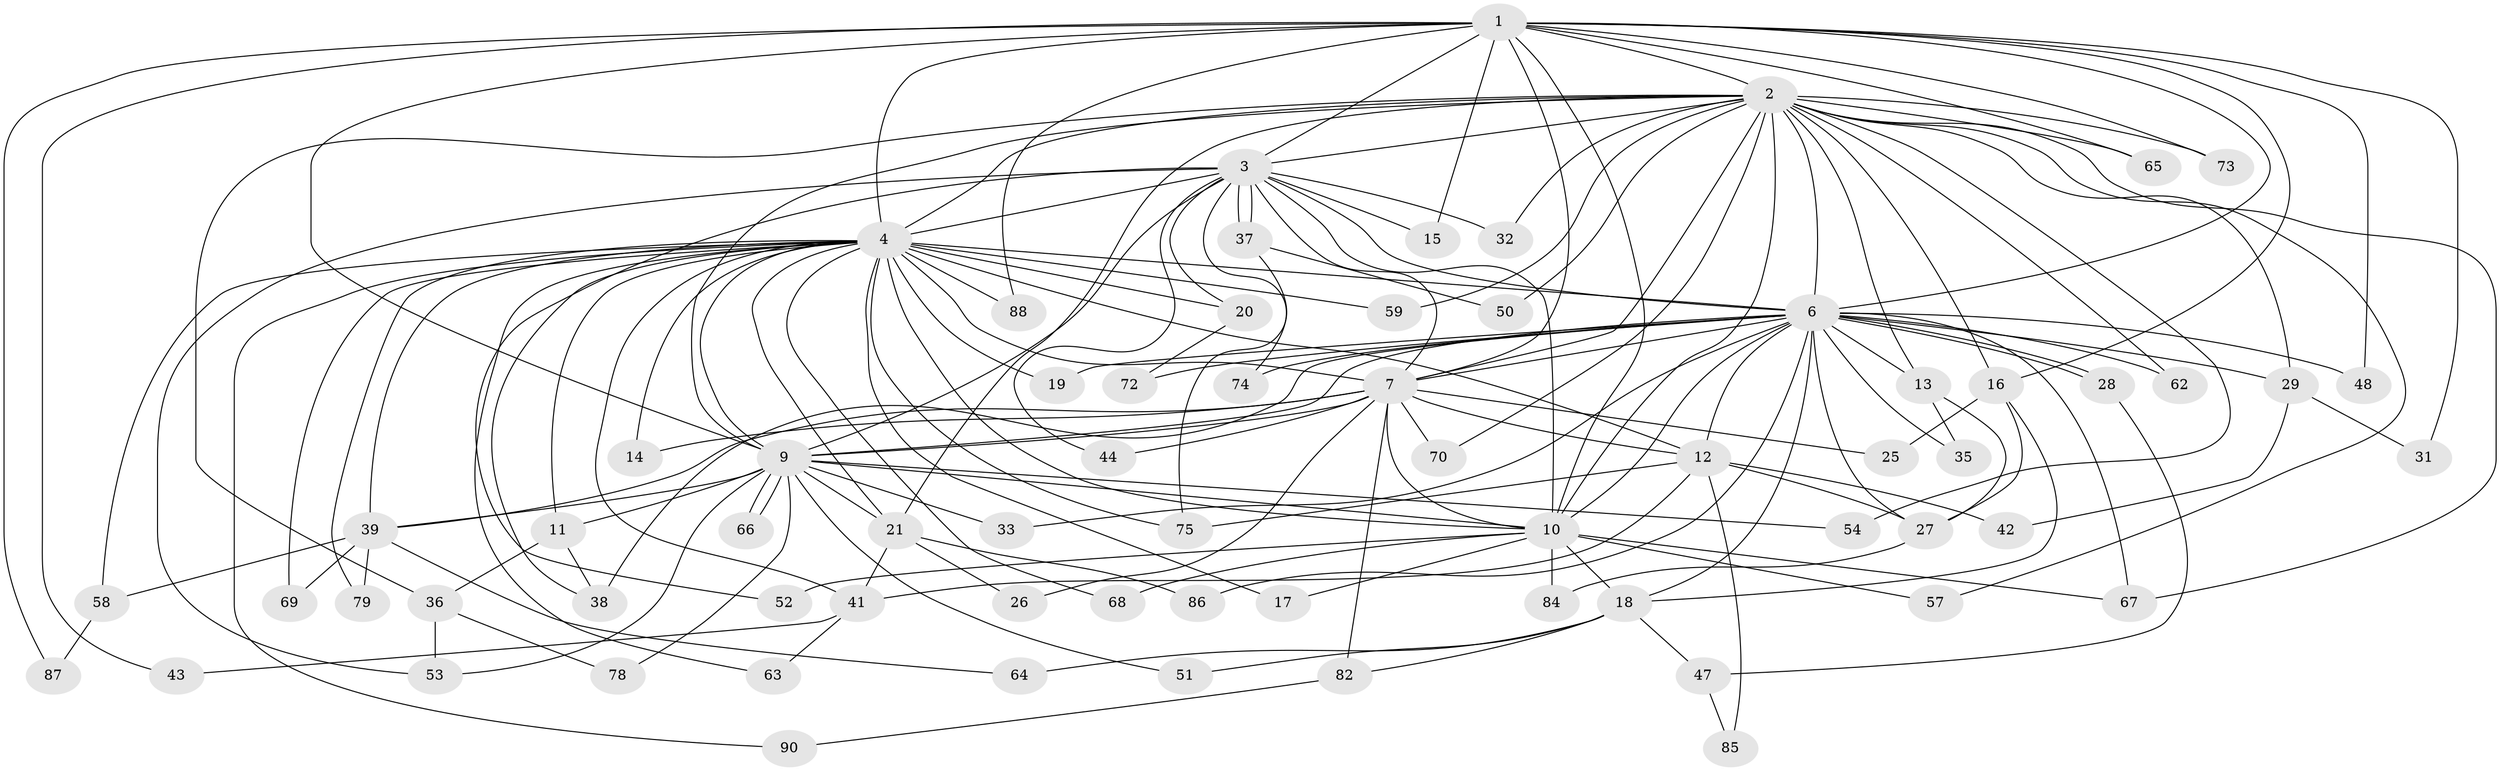 // Generated by graph-tools (version 1.1) at 2025/23/03/03/25 07:23:47]
// undirected, 68 vertices, 159 edges
graph export_dot {
graph [start="1"]
  node [color=gray90,style=filled];
  1 [super="+8"];
  2 [super="+24"];
  3 [super="+55"];
  4 [super="+5"];
  6 [super="+23"];
  7 [super="+80"];
  9 [super="+40"];
  10 [super="+34"];
  11 [super="+83"];
  12 [super="+56"];
  13;
  14;
  15;
  16 [super="+77"];
  17;
  18 [super="+45"];
  19;
  20;
  21 [super="+22"];
  25;
  26;
  27 [super="+61"];
  28;
  29 [super="+30"];
  31;
  32;
  33;
  35;
  36 [super="+89"];
  37;
  38 [super="+46"];
  39 [super="+60"];
  41 [super="+49"];
  42;
  43;
  44;
  47;
  48;
  50;
  51;
  52;
  53 [super="+71"];
  54;
  57;
  58;
  59;
  62;
  63;
  64;
  65;
  66;
  67 [super="+81"];
  68;
  69;
  70;
  72;
  73;
  74;
  75 [super="+76"];
  78;
  79;
  82;
  84;
  85;
  86;
  87;
  88;
  90;
  1 -- 2 [weight=2];
  1 -- 3 [weight=2];
  1 -- 4 [weight=4];
  1 -- 6 [weight=2];
  1 -- 7 [weight=2];
  1 -- 9 [weight=3];
  1 -- 10 [weight=2];
  1 -- 15;
  1 -- 16;
  1 -- 31;
  1 -- 43;
  1 -- 73;
  1 -- 88;
  1 -- 65;
  1 -- 48;
  1 -- 87;
  2 -- 3;
  2 -- 4 [weight=3];
  2 -- 6;
  2 -- 7 [weight=2];
  2 -- 9;
  2 -- 10 [weight=2];
  2 -- 13;
  2 -- 16;
  2 -- 21;
  2 -- 29;
  2 -- 32;
  2 -- 36 [weight=2];
  2 -- 54;
  2 -- 57;
  2 -- 59;
  2 -- 62;
  2 -- 65;
  2 -- 67;
  2 -- 70;
  2 -- 73;
  2 -- 50;
  3 -- 4 [weight=2];
  3 -- 6;
  3 -- 7;
  3 -- 9 [weight=2];
  3 -- 10;
  3 -- 15;
  3 -- 20;
  3 -- 32;
  3 -- 37;
  3 -- 37;
  3 -- 44;
  3 -- 52;
  3 -- 53;
  3 -- 74;
  4 -- 6 [weight=2];
  4 -- 7 [weight=2];
  4 -- 9 [weight=2];
  4 -- 10 [weight=2];
  4 -- 11;
  4 -- 12;
  4 -- 14;
  4 -- 19;
  4 -- 39;
  4 -- 59;
  4 -- 68;
  4 -- 69;
  4 -- 75;
  4 -- 88;
  4 -- 79;
  4 -- 17;
  4 -- 20;
  4 -- 21;
  4 -- 90;
  4 -- 58;
  4 -- 63;
  4 -- 38;
  4 -- 41;
  6 -- 7 [weight=2];
  6 -- 9;
  6 -- 10;
  6 -- 12;
  6 -- 13;
  6 -- 18;
  6 -- 19;
  6 -- 27;
  6 -- 28;
  6 -- 28;
  6 -- 29 [weight=2];
  6 -- 33;
  6 -- 38 [weight=2];
  6 -- 48;
  6 -- 62;
  6 -- 74;
  6 -- 86;
  6 -- 35;
  6 -- 72;
  6 -- 67;
  7 -- 9;
  7 -- 10;
  7 -- 14;
  7 -- 25;
  7 -- 26;
  7 -- 44;
  7 -- 70;
  7 -- 82;
  7 -- 12;
  7 -- 39;
  9 -- 10;
  9 -- 11;
  9 -- 33;
  9 -- 39;
  9 -- 51;
  9 -- 53;
  9 -- 66;
  9 -- 66;
  9 -- 78;
  9 -- 21;
  9 -- 54;
  10 -- 17;
  10 -- 18;
  10 -- 52;
  10 -- 57;
  10 -- 67;
  10 -- 68;
  10 -- 84;
  11 -- 36;
  11 -- 38;
  12 -- 27;
  12 -- 41;
  12 -- 42;
  12 -- 75;
  12 -- 85;
  13 -- 35;
  13 -- 27;
  16 -- 25;
  16 -- 18;
  16 -- 27;
  18 -- 47;
  18 -- 51;
  18 -- 64;
  18 -- 82;
  20 -- 72;
  21 -- 26;
  21 -- 41;
  21 -- 86;
  27 -- 84;
  28 -- 47;
  29 -- 31;
  29 -- 42;
  36 -- 78;
  36 -- 53;
  37 -- 50;
  37 -- 75;
  39 -- 58;
  39 -- 64;
  39 -- 69;
  39 -- 79;
  41 -- 43;
  41 -- 63;
  47 -- 85;
  58 -- 87;
  82 -- 90;
}
